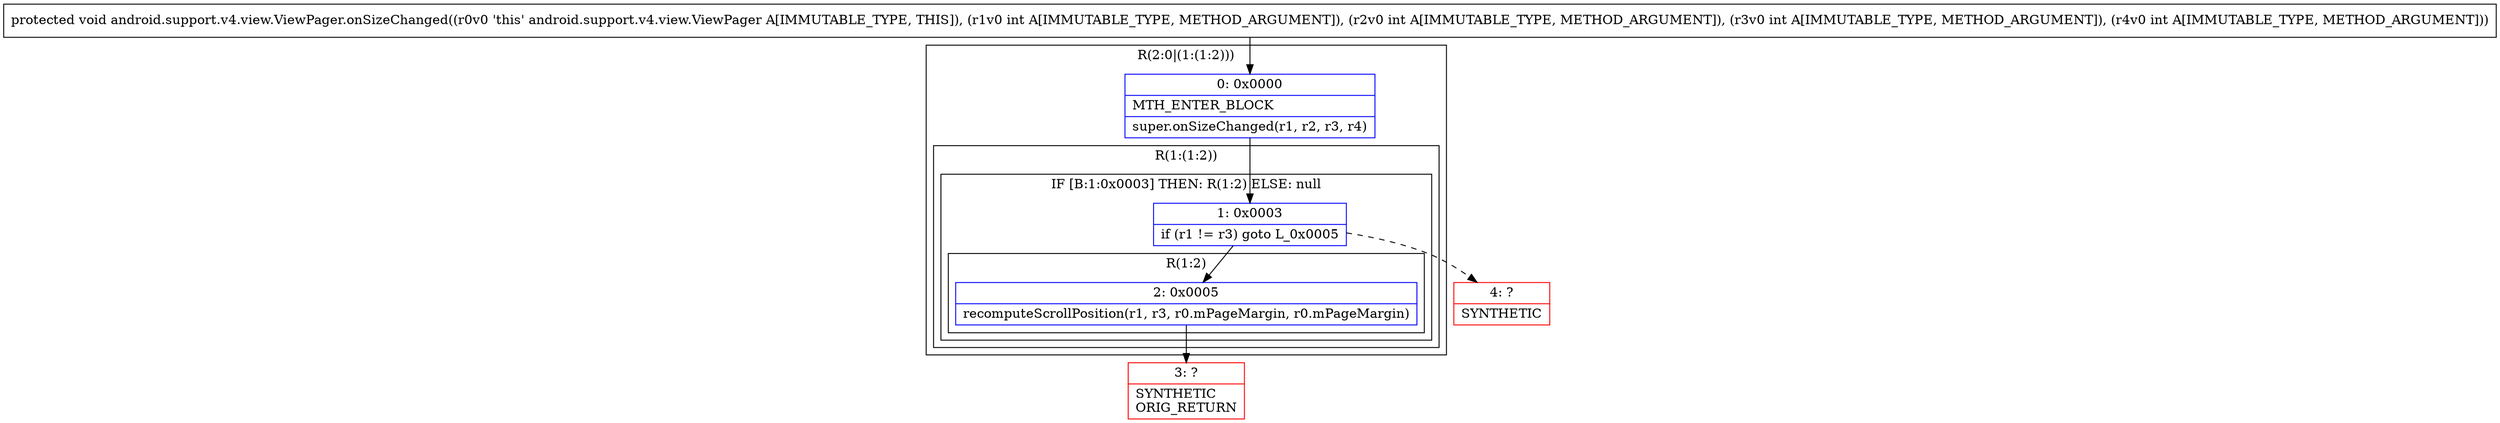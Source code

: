 digraph "CFG forandroid.support.v4.view.ViewPager.onSizeChanged(IIII)V" {
subgraph cluster_Region_100611633 {
label = "R(2:0|(1:(1:2)))";
node [shape=record,color=blue];
Node_0 [shape=record,label="{0\:\ 0x0000|MTH_ENTER_BLOCK\l|super.onSizeChanged(r1, r2, r3, r4)\l}"];
subgraph cluster_Region_1810849925 {
label = "R(1:(1:2))";
node [shape=record,color=blue];
subgraph cluster_IfRegion_894902482 {
label = "IF [B:1:0x0003] THEN: R(1:2) ELSE: null";
node [shape=record,color=blue];
Node_1 [shape=record,label="{1\:\ 0x0003|if (r1 != r3) goto L_0x0005\l}"];
subgraph cluster_Region_1459857365 {
label = "R(1:2)";
node [shape=record,color=blue];
Node_2 [shape=record,label="{2\:\ 0x0005|recomputeScrollPosition(r1, r3, r0.mPageMargin, r0.mPageMargin)\l}"];
}
}
}
}
Node_3 [shape=record,color=red,label="{3\:\ ?|SYNTHETIC\lORIG_RETURN\l}"];
Node_4 [shape=record,color=red,label="{4\:\ ?|SYNTHETIC\l}"];
MethodNode[shape=record,label="{protected void android.support.v4.view.ViewPager.onSizeChanged((r0v0 'this' android.support.v4.view.ViewPager A[IMMUTABLE_TYPE, THIS]), (r1v0 int A[IMMUTABLE_TYPE, METHOD_ARGUMENT]), (r2v0 int A[IMMUTABLE_TYPE, METHOD_ARGUMENT]), (r3v0 int A[IMMUTABLE_TYPE, METHOD_ARGUMENT]), (r4v0 int A[IMMUTABLE_TYPE, METHOD_ARGUMENT])) }"];
MethodNode -> Node_0;
Node_0 -> Node_1;
Node_1 -> Node_2;
Node_1 -> Node_4[style=dashed];
Node_2 -> Node_3;
}

